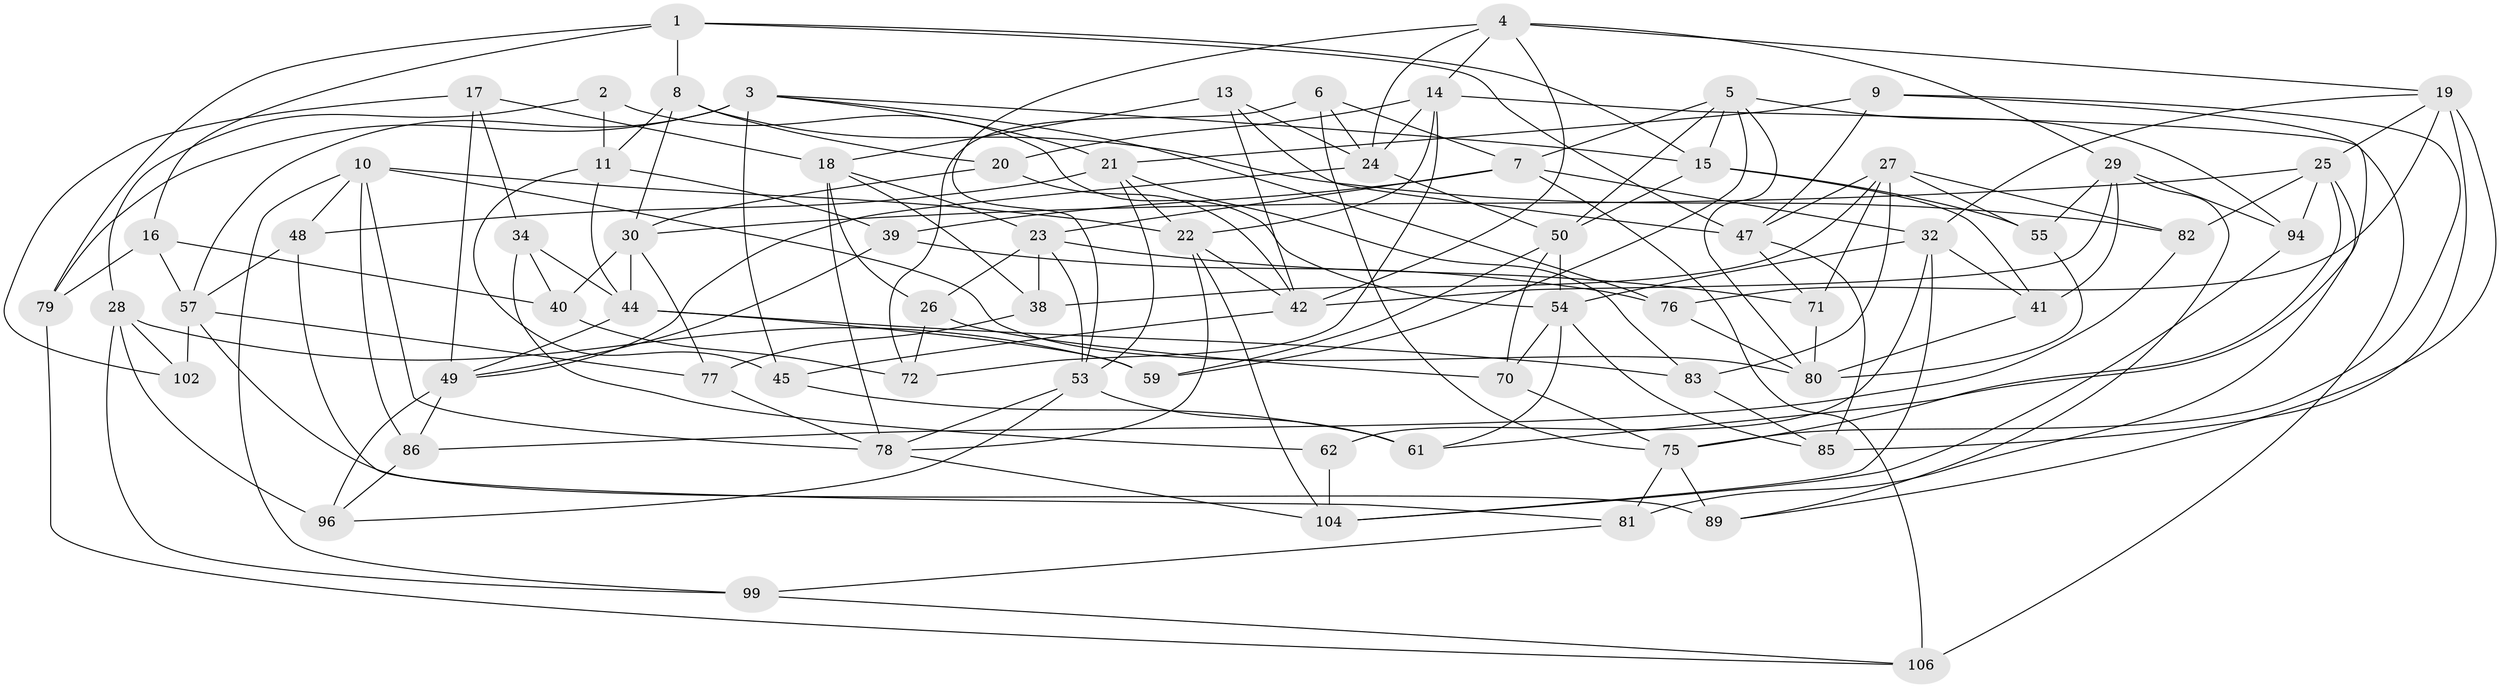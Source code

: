 // original degree distribution, {4: 1.0}
// Generated by graph-tools (version 1.1) at 2025/42/03/06/25 10:42:17]
// undirected, 70 vertices, 170 edges
graph export_dot {
graph [start="1"]
  node [color=gray90,style=filled];
  1 [super="+97"];
  2;
  3 [super="+35"];
  4 [super="+103"];
  5 [super="+12"];
  6;
  7 [super="+88"];
  8 [super="+65"];
  9;
  10 [super="+46"];
  11 [super="+52"];
  13;
  14 [super="+31"];
  15 [super="+51"];
  16 [super="+33"];
  17;
  18 [super="+64"];
  19 [super="+100"];
  20;
  21 [super="+74"];
  22 [super="+101"];
  23 [super="+37"];
  24 [super="+60"];
  25 [super="+87"];
  26;
  27 [super="+91"];
  28 [super="+90"];
  29 [super="+56"];
  30 [super="+63"];
  32 [super="+36"];
  34;
  38;
  39;
  40 [super="+43"];
  41;
  42 [super="+68"];
  44 [super="+98"];
  45;
  47 [super="+69"];
  48;
  49 [super="+84"];
  50 [super="+73"];
  53 [super="+67"];
  54 [super="+58"];
  55;
  57 [super="+66"];
  59;
  61;
  62;
  70;
  71;
  72;
  75 [super="+95"];
  76;
  77;
  78 [super="+92"];
  79;
  80 [super="+93"];
  81;
  82;
  83;
  85;
  86;
  89;
  94;
  96;
  99;
  102;
  104 [super="+105"];
  106;
  1 -- 79;
  1 -- 8 [weight=2];
  1 -- 16;
  1 -- 47;
  1 -- 15;
  2 -- 11 [weight=2];
  2 -- 54;
  2 -- 28;
  3 -- 21;
  3 -- 76;
  3 -- 45;
  3 -- 57;
  3 -- 79;
  3 -- 15;
  4 -- 53;
  4 -- 42;
  4 -- 14;
  4 -- 24;
  4 -- 19;
  4 -- 29;
  5 -- 80;
  5 -- 15;
  5 -- 7;
  5 -- 50;
  5 -- 59;
  5 -- 94;
  6 -- 72;
  6 -- 75;
  6 -- 7;
  6 -- 24;
  7 -- 39;
  7 -- 32;
  7 -- 23;
  7 -- 106;
  8 -- 11;
  8 -- 82;
  8 -- 20;
  8 -- 30;
  9 -- 61;
  9 -- 21;
  9 -- 75;
  9 -- 47;
  10 -- 80;
  10 -- 78;
  10 -- 86;
  10 -- 48;
  10 -- 99;
  10 -- 22;
  11 -- 39;
  11 -- 45;
  11 -- 44;
  13 -- 47;
  13 -- 42;
  13 -- 18;
  13 -- 24;
  14 -- 24;
  14 -- 20;
  14 -- 22;
  14 -- 72;
  14 -- 106;
  15 -- 55;
  15 -- 41;
  15 -- 50;
  16 -- 40 [weight=3];
  16 -- 57;
  16 -- 79;
  17 -- 102;
  17 -- 34;
  17 -- 49;
  17 -- 18;
  18 -- 38;
  18 -- 23;
  18 -- 78;
  18 -- 26;
  19 -- 85;
  19 -- 32;
  19 -- 89;
  19 -- 76;
  19 -- 25;
  20 -- 42;
  20 -- 30;
  21 -- 53;
  21 -- 48;
  21 -- 83;
  21 -- 22;
  22 -- 78;
  22 -- 104;
  22 -- 42;
  23 -- 71;
  23 -- 26;
  23 -- 53;
  23 -- 38;
  24 -- 49;
  24 -- 50;
  25 -- 75;
  25 -- 82;
  25 -- 30;
  25 -- 81;
  25 -- 94;
  26 -- 70;
  26 -- 72;
  27 -- 83;
  27 -- 82;
  27 -- 55;
  27 -- 38;
  27 -- 71;
  27 -- 47;
  28 -- 102 [weight=2];
  28 -- 59;
  28 -- 96;
  28 -- 99;
  29 -- 89;
  29 -- 41;
  29 -- 94;
  29 -- 42;
  29 -- 55;
  30 -- 44;
  30 -- 77;
  30 -- 40;
  32 -- 41;
  32 -- 104;
  32 -- 62;
  32 -- 54;
  34 -- 62;
  34 -- 40;
  34 -- 44;
  38 -- 77;
  39 -- 49;
  39 -- 76;
  40 -- 72;
  41 -- 80;
  42 -- 45;
  44 -- 59;
  44 -- 49;
  44 -- 83;
  45 -- 61;
  47 -- 71;
  47 -- 85;
  48 -- 81;
  48 -- 57;
  49 -- 96;
  49 -- 86;
  50 -- 70;
  50 -- 59;
  50 -- 54;
  53 -- 61;
  53 -- 96;
  53 -- 78;
  54 -- 85;
  54 -- 70;
  54 -- 61;
  55 -- 80;
  57 -- 89;
  57 -- 102;
  57 -- 77;
  62 -- 104 [weight=2];
  70 -- 75;
  71 -- 80;
  75 -- 81;
  75 -- 89;
  76 -- 80;
  77 -- 78;
  78 -- 104;
  79 -- 106;
  81 -- 99;
  82 -- 86;
  83 -- 85;
  86 -- 96;
  94 -- 104;
  99 -- 106;
}
